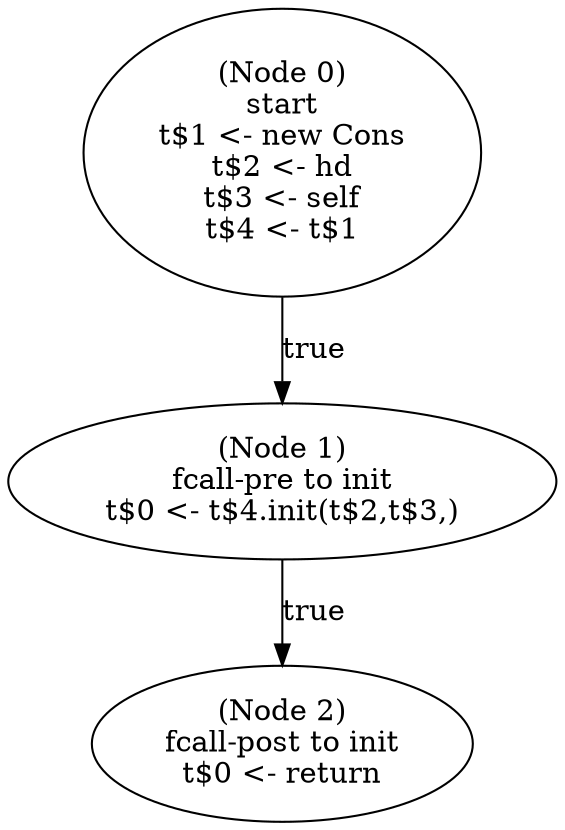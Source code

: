 digraph cons_post {
  n0 [label="(Node 0)\nstart\nt$1 <- new Cons\nt$2 <- hd\nt$3 <- self\nt$4 <- t$1\n"];
 n0 -> n1 [label="true"];
  n1 [label="(Node 1)\nfcall-pre to init\nt$0 <- t$4.init(t$2,t$3,)\n"];
 n1 -> n2 [label="true"];
  n2 [label="(Node 2)\nfcall-post to init\nt$0 <- return\n"];
}
